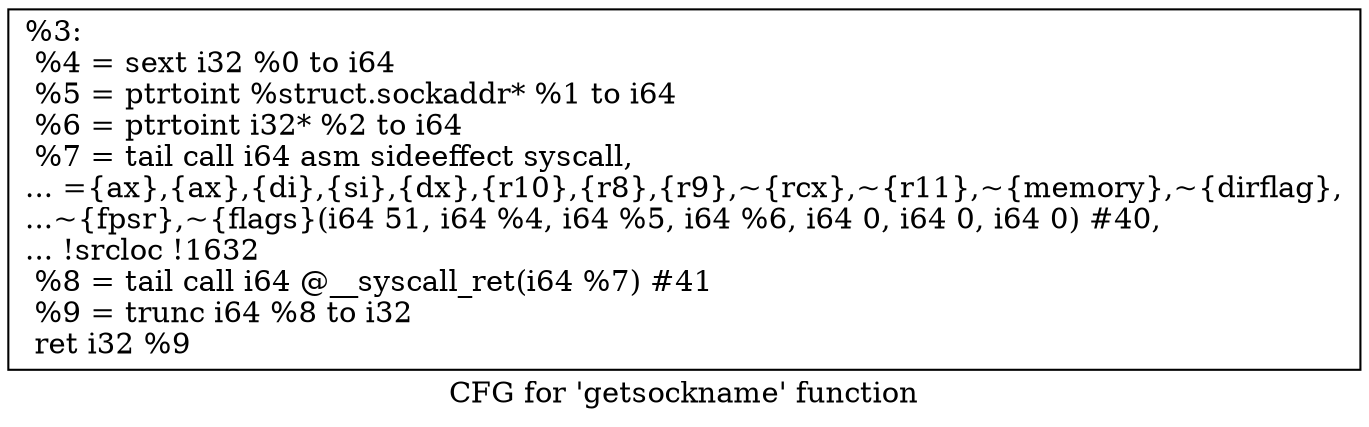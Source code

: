 digraph "CFG for 'getsockname' function" {
	label="CFG for 'getsockname' function";

	Node0x1a87ec0 [shape=record,label="{%3:\l  %4 = sext i32 %0 to i64\l  %5 = ptrtoint %struct.sockaddr* %1 to i64\l  %6 = ptrtoint i32* %2 to i64\l  %7 = tail call i64 asm sideeffect syscall,\l... =\{ax\},\{ax\},\{di\},\{si\},\{dx\},\{r10\},\{r8\},\{r9\},~\{rcx\},~\{r11\},~\{memory\},~\{dirflag\},\l...~\{fpsr\},~\{flags\}(i64 51, i64 %4, i64 %5, i64 %6, i64 0, i64 0, i64 0) #40,\l... !srcloc !1632\l  %8 = tail call i64 @__syscall_ret(i64 %7) #41\l  %9 = trunc i64 %8 to i32\l  ret i32 %9\l}"];
}
